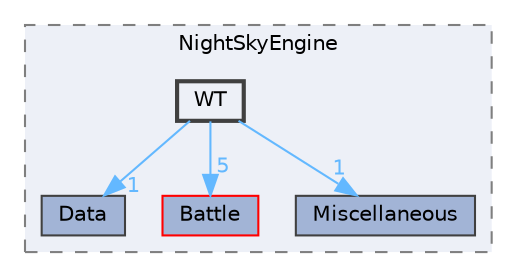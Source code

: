 digraph "C:/Users/wistf/Unreal Projects/NightSkyEngine/Source/NightSkyEngine/WT"
{
 // LATEX_PDF_SIZE
  bgcolor="transparent";
  edge [fontname=Helvetica,fontsize=10,labelfontname=Helvetica,labelfontsize=10];
  node [fontname=Helvetica,fontsize=10,shape=box,height=0.2,width=0.4];
  compound=true
  subgraph clusterdir_7e16cbedfcbff2814f4a9d01926cca81 {
    graph [ bgcolor="#edf0f7", pencolor="grey50", label="NightSkyEngine", fontname=Helvetica,fontsize=10 style="filled,dashed", URL="dir_7e16cbedfcbff2814f4a9d01926cca81.html",tooltip=""]
  dir_2eda1223cc419035231db30215b8ccb1 [label="Data", fillcolor="#a2b4d6", color="grey25", style="filled", URL="dir_2eda1223cc419035231db30215b8ccb1.html",tooltip=""];
  dir_e11a7e4a5013dad664c2d2c49f07bfc0 [label="Battle", fillcolor="#a2b4d6", color="red", style="filled", URL="dir_e11a7e4a5013dad664c2d2c49f07bfc0.html",tooltip=""];
  dir_82c28ff8cc29bc85451ff4e122705aaf [label="Miscellaneous", fillcolor="#a2b4d6", color="grey25", style="filled", URL="dir_82c28ff8cc29bc85451ff4e122705aaf.html",tooltip=""];
  dir_fba07ff99cbaca3712c5914bc15b55d7 [label="WT", fillcolor="#edf0f7", color="grey25", style="filled,bold", URL="dir_fba07ff99cbaca3712c5914bc15b55d7.html",tooltip=""];
  }
  dir_fba07ff99cbaca3712c5914bc15b55d7->dir_2eda1223cc419035231db30215b8ccb1 [headlabel="1", labeldistance=1.5 headhref="dir_000014_000004.html" href="dir_000014_000004.html" color="steelblue1" fontcolor="steelblue1"];
  dir_fba07ff99cbaca3712c5914bc15b55d7->dir_82c28ff8cc29bc85451ff4e122705aaf [headlabel="1", labeldistance=1.5 headhref="dir_000014_000008.html" href="dir_000014_000008.html" color="steelblue1" fontcolor="steelblue1"];
  dir_fba07ff99cbaca3712c5914bc15b55d7->dir_e11a7e4a5013dad664c2d2c49f07bfc0 [headlabel="5", labeldistance=1.5 headhref="dir_000014_000001.html" href="dir_000014_000001.html" color="steelblue1" fontcolor="steelblue1"];
}

